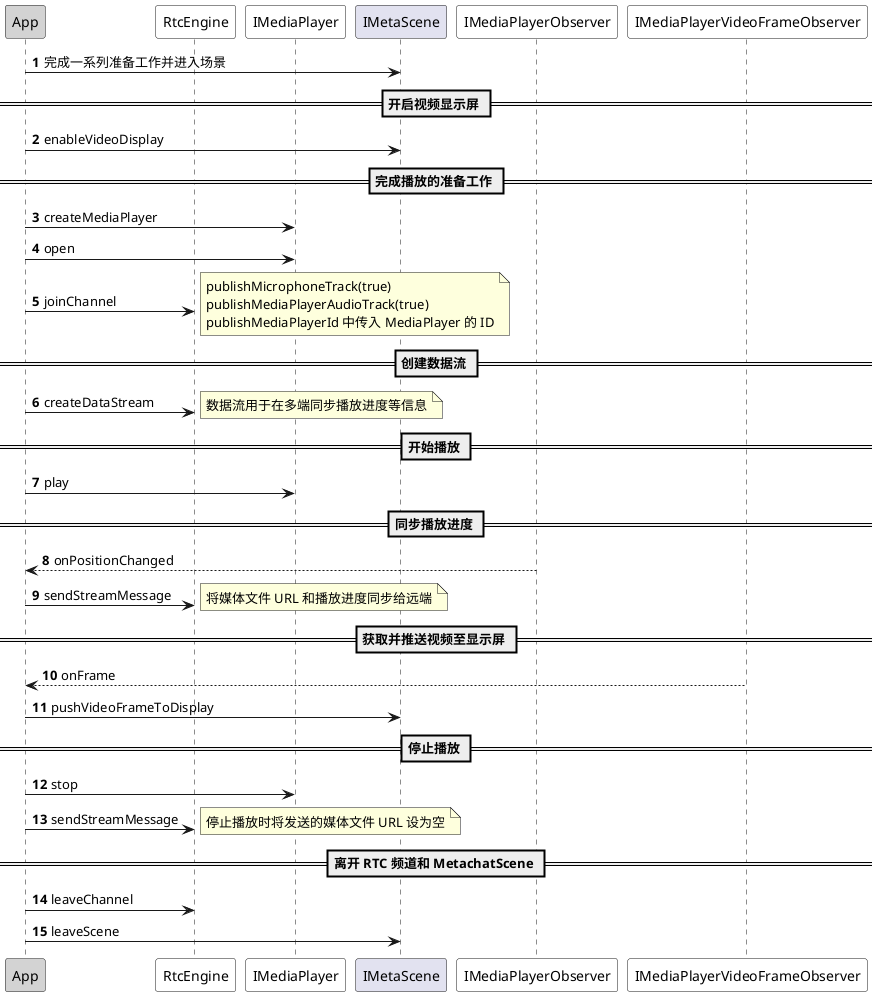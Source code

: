 @startuml
autonumber
participant "App" as a #LightGrey
participant "RtcEngine" as e #White
participant "IMediaPlayer" as d #White
participant "IMetaScene" as f
participant "IMediaPlayerObserver" as b #White
participant "IMediaPlayerVideoFrameObserver" as c #White
a -> f: 完成一系列准备工作并进入场景
== 开启视频显示屏 ==
a -> f: enableVideoDisplay
== 完成播放的准备工作 ==
a -> d: createMediaPlayer
a -> d: open
a -> e: joinChannel
note right
publishMicrophoneTrack(true)
publishMediaPlayerAudioTrack(true)
publishMediaPlayerId 中传入 MediaPlayer 的 ID
end note
== 创建数据流 ==
a -> e: createDataStream
note right
数据流用于在多端同步播放进度等信息
end note
== 开始播放 ==
a -> d: play
== 同步播放进度 ==
b --> a: onPositionChanged
a -> e: sendStreamMessage
note right
将媒体文件 URL 和播放进度同步给远端
end note
== 获取并推送视频至显示屏 ==
c --> a: onFrame
a -> f: pushVideoFrameToDisplay
== 停止播放 ==
a -> d: stop
a -> e: sendStreamMessage
note right
停止播放时将发送的媒体文件 URL 设为空
end note
== 离开 RTC 频道和 MetachatScene ==
a -> e: leaveChannel
a -> f: leaveScene
@enduml